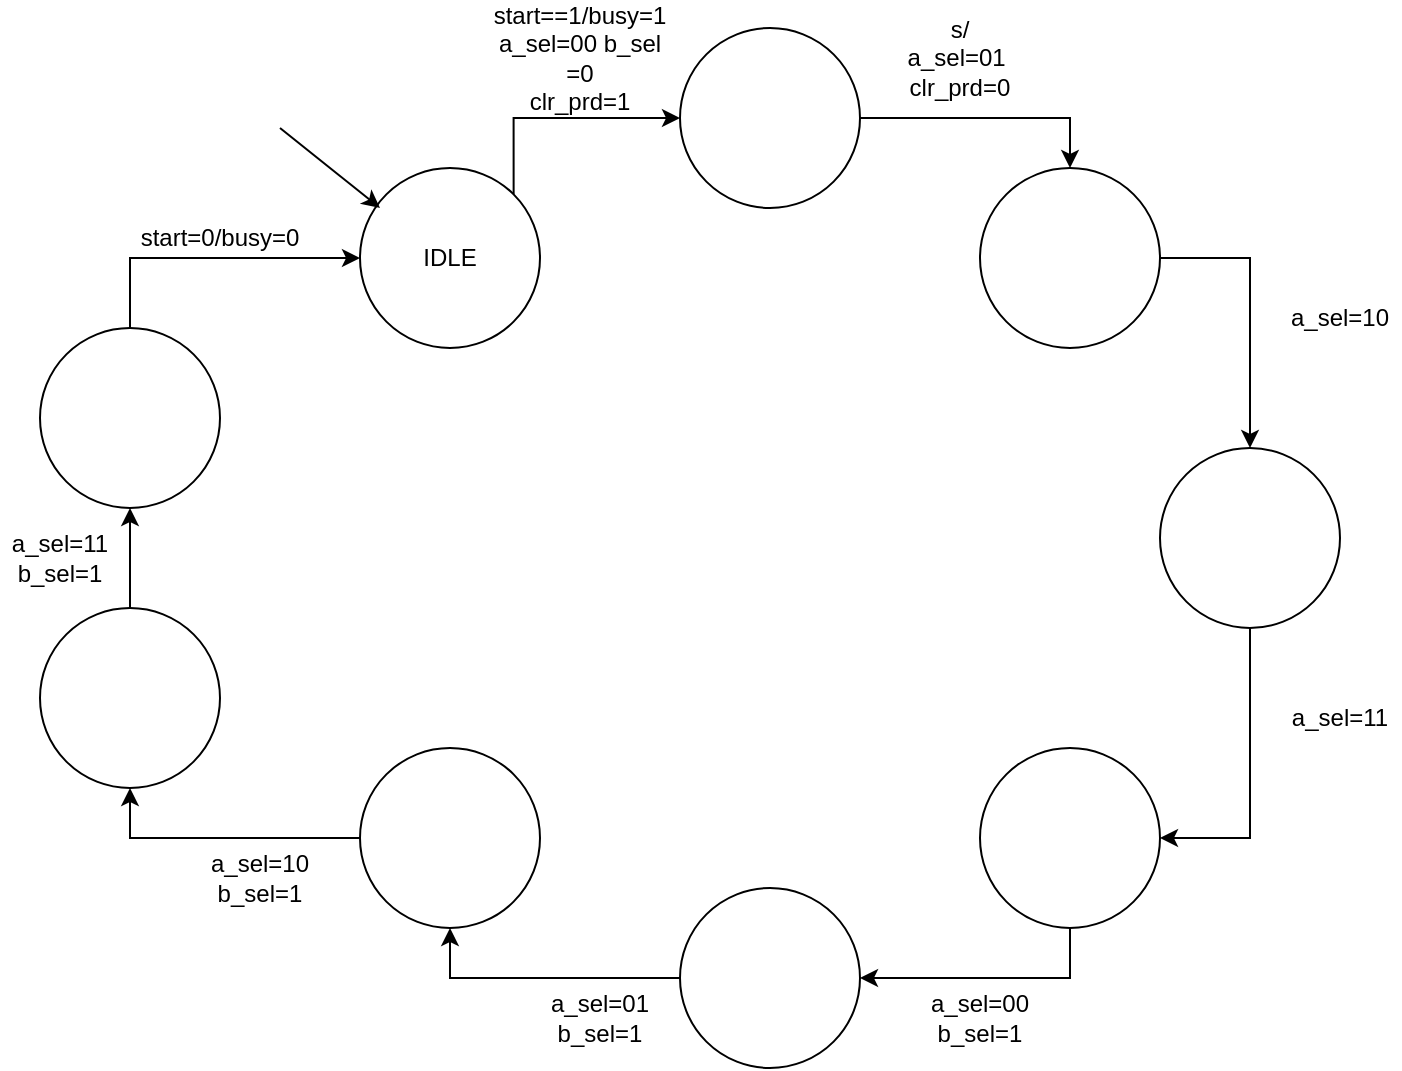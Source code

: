 <mxfile version="27.0.2">
  <diagram name="Page-1" id="r68JQ9L_03iL0zrFrUO0">
    <mxGraphModel dx="1042" dy="570" grid="1" gridSize="10" guides="1" tooltips="1" connect="1" arrows="1" fold="1" page="1" pageScale="1" pageWidth="850" pageHeight="1100" math="0" shadow="0">
      <root>
        <mxCell id="0" />
        <mxCell id="1" parent="0" />
        <mxCell id="FqXqkvRIth8s528Mxr9c-20" style="edgeStyle=orthogonalEdgeStyle;rounded=0;orthogonalLoop=1;jettySize=auto;html=1;exitX=1;exitY=0;exitDx=0;exitDy=0;entryX=0;entryY=0.5;entryDx=0;entryDy=0;" edge="1" parent="1" source="FqXqkvRIth8s528Mxr9c-1" target="FqXqkvRIth8s528Mxr9c-2">
          <mxGeometry relative="1" as="geometry">
            <Array as="points">
              <mxPoint x="267" y="75" />
            </Array>
          </mxGeometry>
        </mxCell>
        <mxCell id="FqXqkvRIth8s528Mxr9c-1" value="IDLE" style="ellipse;whiteSpace=wrap;html=1;" vertex="1" parent="1">
          <mxGeometry x="190" y="100" width="90" height="90" as="geometry" />
        </mxCell>
        <mxCell id="FqXqkvRIth8s528Mxr9c-23" style="edgeStyle=orthogonalEdgeStyle;rounded=0;orthogonalLoop=1;jettySize=auto;html=1;exitX=1;exitY=0.5;exitDx=0;exitDy=0;entryX=0.5;entryY=0;entryDx=0;entryDy=0;" edge="1" parent="1" source="FqXqkvRIth8s528Mxr9c-2" target="FqXqkvRIth8s528Mxr9c-3">
          <mxGeometry relative="1" as="geometry" />
        </mxCell>
        <mxCell id="FqXqkvRIth8s528Mxr9c-2" value="" style="ellipse;whiteSpace=wrap;html=1;" vertex="1" parent="1">
          <mxGeometry x="350" y="30" width="90" height="90" as="geometry" />
        </mxCell>
        <mxCell id="FqXqkvRIth8s528Mxr9c-24" style="edgeStyle=orthogonalEdgeStyle;rounded=0;orthogonalLoop=1;jettySize=auto;html=1;exitX=1;exitY=0.5;exitDx=0;exitDy=0;entryX=0.5;entryY=0;entryDx=0;entryDy=0;" edge="1" parent="1" source="FqXqkvRIth8s528Mxr9c-3" target="FqXqkvRIth8s528Mxr9c-10">
          <mxGeometry relative="1" as="geometry" />
        </mxCell>
        <mxCell id="FqXqkvRIth8s528Mxr9c-3" value="" style="ellipse;whiteSpace=wrap;html=1;" vertex="1" parent="1">
          <mxGeometry x="500" y="100" width="90" height="90" as="geometry" />
        </mxCell>
        <mxCell id="FqXqkvRIth8s528Mxr9c-32" style="edgeStyle=orthogonalEdgeStyle;rounded=0;orthogonalLoop=1;jettySize=auto;html=1;exitX=0;exitY=0.5;exitDx=0;exitDy=0;entryX=0.5;entryY=1;entryDx=0;entryDy=0;" edge="1" parent="1" source="FqXqkvRIth8s528Mxr9c-4" target="FqXqkvRIth8s528Mxr9c-9">
          <mxGeometry relative="1" as="geometry" />
        </mxCell>
        <mxCell id="FqXqkvRIth8s528Mxr9c-4" value="" style="ellipse;whiteSpace=wrap;html=1;" vertex="1" parent="1">
          <mxGeometry x="190" y="390" width="90" height="90" as="geometry" />
        </mxCell>
        <mxCell id="FqXqkvRIth8s528Mxr9c-30" style="edgeStyle=orthogonalEdgeStyle;rounded=0;orthogonalLoop=1;jettySize=auto;html=1;exitX=0;exitY=0.5;exitDx=0;exitDy=0;entryX=0.5;entryY=1;entryDx=0;entryDy=0;" edge="1" parent="1" source="FqXqkvRIth8s528Mxr9c-5" target="FqXqkvRIth8s528Mxr9c-4">
          <mxGeometry relative="1" as="geometry" />
        </mxCell>
        <mxCell id="FqXqkvRIth8s528Mxr9c-5" value="" style="ellipse;whiteSpace=wrap;html=1;" vertex="1" parent="1">
          <mxGeometry x="350" y="460" width="90" height="90" as="geometry" />
        </mxCell>
        <mxCell id="FqXqkvRIth8s528Mxr9c-29" style="edgeStyle=orthogonalEdgeStyle;rounded=0;orthogonalLoop=1;jettySize=auto;html=1;exitX=0.5;exitY=1;exitDx=0;exitDy=0;entryX=1;entryY=0.5;entryDx=0;entryDy=0;" edge="1" parent="1" source="FqXqkvRIth8s528Mxr9c-6" target="FqXqkvRIth8s528Mxr9c-5">
          <mxGeometry relative="1" as="geometry" />
        </mxCell>
        <mxCell id="FqXqkvRIth8s528Mxr9c-6" value="" style="ellipse;whiteSpace=wrap;html=1;" vertex="1" parent="1">
          <mxGeometry x="500" y="390" width="90" height="90" as="geometry" />
        </mxCell>
        <mxCell id="FqXqkvRIth8s528Mxr9c-31" style="edgeStyle=orthogonalEdgeStyle;rounded=0;orthogonalLoop=1;jettySize=auto;html=1;exitX=0.5;exitY=0;exitDx=0;exitDy=0;entryX=0;entryY=0.5;entryDx=0;entryDy=0;" edge="1" parent="1" source="FqXqkvRIth8s528Mxr9c-8" target="FqXqkvRIth8s528Mxr9c-1">
          <mxGeometry relative="1" as="geometry" />
        </mxCell>
        <mxCell id="FqXqkvRIth8s528Mxr9c-8" value="" style="ellipse;whiteSpace=wrap;html=1;" vertex="1" parent="1">
          <mxGeometry x="30" y="180" width="90" height="90" as="geometry" />
        </mxCell>
        <mxCell id="FqXqkvRIth8s528Mxr9c-33" style="edgeStyle=orthogonalEdgeStyle;rounded=0;orthogonalLoop=1;jettySize=auto;html=1;exitX=0.5;exitY=0;exitDx=0;exitDy=0;entryX=0.5;entryY=1;entryDx=0;entryDy=0;" edge="1" parent="1" source="FqXqkvRIth8s528Mxr9c-9" target="FqXqkvRIth8s528Mxr9c-8">
          <mxGeometry relative="1" as="geometry" />
        </mxCell>
        <mxCell id="FqXqkvRIth8s528Mxr9c-9" value="" style="ellipse;whiteSpace=wrap;html=1;" vertex="1" parent="1">
          <mxGeometry x="30" y="320" width="90" height="90" as="geometry" />
        </mxCell>
        <mxCell id="FqXqkvRIth8s528Mxr9c-25" style="edgeStyle=orthogonalEdgeStyle;rounded=0;orthogonalLoop=1;jettySize=auto;html=1;exitX=0.5;exitY=1;exitDx=0;exitDy=0;entryX=1;entryY=0.5;entryDx=0;entryDy=0;" edge="1" parent="1" source="FqXqkvRIth8s528Mxr9c-10" target="FqXqkvRIth8s528Mxr9c-6">
          <mxGeometry relative="1" as="geometry" />
        </mxCell>
        <mxCell id="FqXqkvRIth8s528Mxr9c-10" value="" style="ellipse;whiteSpace=wrap;html=1;" vertex="1" parent="1">
          <mxGeometry x="590" y="240" width="90" height="90" as="geometry" />
        </mxCell>
        <mxCell id="FqXqkvRIth8s528Mxr9c-11" value="" style="endArrow=classic;html=1;rounded=0;" edge="1" parent="1">
          <mxGeometry width="50" height="50" relative="1" as="geometry">
            <mxPoint x="150" y="80" as="sourcePoint" />
            <mxPoint x="200" y="120" as="targetPoint" />
          </mxGeometry>
        </mxCell>
        <mxCell id="FqXqkvRIth8s528Mxr9c-18" value="start=0/busy=0" style="text;html=1;align=center;verticalAlign=middle;whiteSpace=wrap;rounded=0;" vertex="1" parent="1">
          <mxGeometry x="90" y="120" width="60" height="30" as="geometry" />
        </mxCell>
        <mxCell id="FqXqkvRIth8s528Mxr9c-21" value="start==1/busy=1&lt;div&gt;a_sel=00 b_sel =0&lt;/div&gt;&lt;div&gt;clr_prd=1&lt;/div&gt;" style="text;html=1;align=center;verticalAlign=middle;whiteSpace=wrap;rounded=0;" vertex="1" parent="1">
          <mxGeometry x="270" y="30" width="60" height="30" as="geometry" />
        </mxCell>
        <mxCell id="FqXqkvRIth8s528Mxr9c-26" value="&lt;div&gt;s/&lt;/div&gt;&lt;div&gt;a_sel=01&amp;nbsp;&lt;/div&gt;&lt;div&gt;clr_prd=0&lt;/div&gt;" style="text;html=1;align=center;verticalAlign=middle;whiteSpace=wrap;rounded=0;" vertex="1" parent="1">
          <mxGeometry x="460" y="30" width="60" height="30" as="geometry" />
        </mxCell>
        <mxCell id="FqXqkvRIth8s528Mxr9c-27" value="&lt;div&gt;a_sel=10&lt;/div&gt;" style="text;html=1;align=center;verticalAlign=middle;whiteSpace=wrap;rounded=0;" vertex="1" parent="1">
          <mxGeometry x="650" y="160" width="60" height="30" as="geometry" />
        </mxCell>
        <mxCell id="FqXqkvRIth8s528Mxr9c-28" value="&lt;div&gt;a_sel=11&lt;/div&gt;" style="text;html=1;align=center;verticalAlign=middle;whiteSpace=wrap;rounded=0;" vertex="1" parent="1">
          <mxGeometry x="650" y="360" width="60" height="30" as="geometry" />
        </mxCell>
        <mxCell id="FqXqkvRIth8s528Mxr9c-34" value="&lt;div&gt;a_sel=00&lt;/div&gt;&lt;div&gt;b_sel=1&lt;/div&gt;" style="text;html=1;align=center;verticalAlign=middle;whiteSpace=wrap;rounded=0;" vertex="1" parent="1">
          <mxGeometry x="470" y="510" width="60" height="30" as="geometry" />
        </mxCell>
        <mxCell id="FqXqkvRIth8s528Mxr9c-35" value="&lt;div&gt;a_sel=01&lt;/div&gt;&lt;div&gt;b_sel=1&lt;/div&gt;" style="text;html=1;align=center;verticalAlign=middle;whiteSpace=wrap;rounded=0;" vertex="1" parent="1">
          <mxGeometry x="280" y="510" width="60" height="30" as="geometry" />
        </mxCell>
        <mxCell id="FqXqkvRIth8s528Mxr9c-36" value="&lt;div&gt;a_sel=10&lt;/div&gt;&lt;div&gt;b_sel=1&lt;/div&gt;" style="text;html=1;align=center;verticalAlign=middle;whiteSpace=wrap;rounded=0;" vertex="1" parent="1">
          <mxGeometry x="110" y="440" width="60" height="30" as="geometry" />
        </mxCell>
        <mxCell id="FqXqkvRIth8s528Mxr9c-37" value="&lt;div&gt;a_sel=11&lt;/div&gt;&lt;div&gt;b_sel=1&lt;/div&gt;" style="text;html=1;align=center;verticalAlign=middle;whiteSpace=wrap;rounded=0;" vertex="1" parent="1">
          <mxGeometry x="10" y="280" width="60" height="30" as="geometry" />
        </mxCell>
      </root>
    </mxGraphModel>
  </diagram>
</mxfile>
